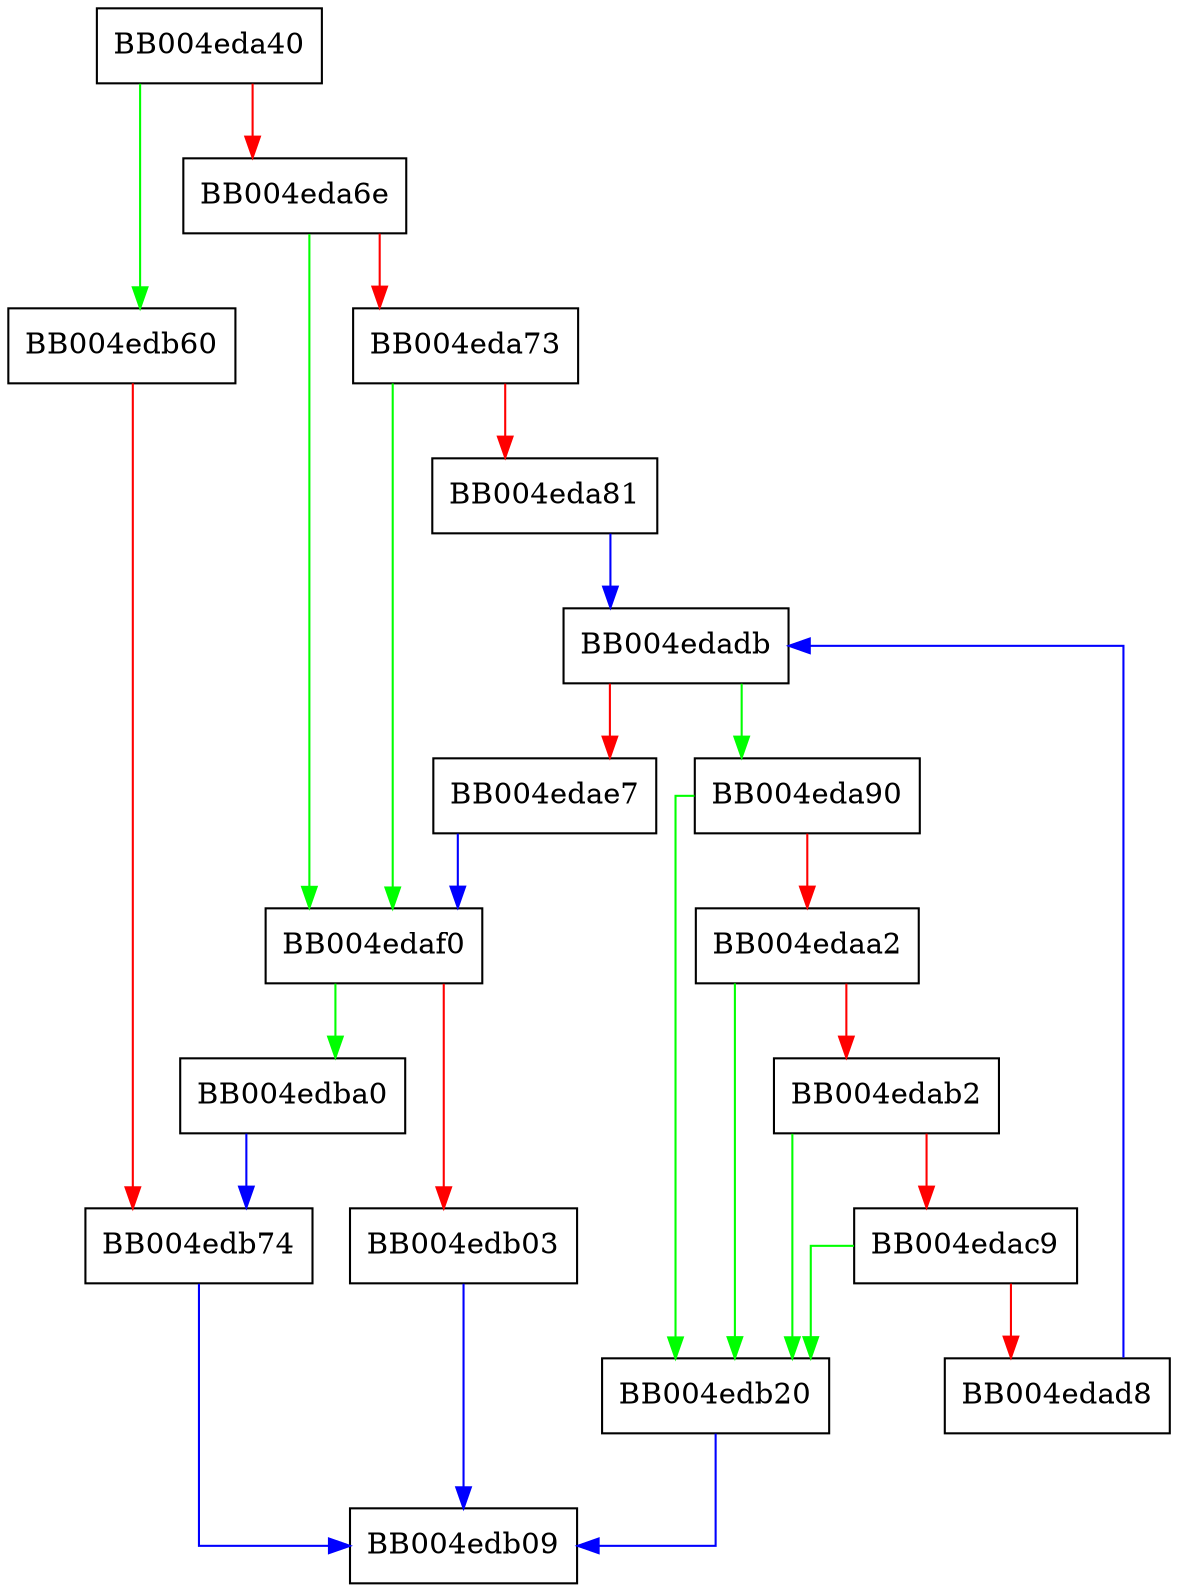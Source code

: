 digraph construct_ca_names {
  node [shape="box"];
  graph [splines=ortho];
  BB004eda40 -> BB004edb60 [color="green"];
  BB004eda40 -> BB004eda6e [color="red"];
  BB004eda6e -> BB004edaf0 [color="green"];
  BB004eda6e -> BB004eda73 [color="red"];
  BB004eda73 -> BB004edaf0 [color="green"];
  BB004eda73 -> BB004eda81 [color="red"];
  BB004eda81 -> BB004edadb [color="blue"];
  BB004eda90 -> BB004edb20 [color="green"];
  BB004eda90 -> BB004edaa2 [color="red"];
  BB004edaa2 -> BB004edb20 [color="green"];
  BB004edaa2 -> BB004edab2 [color="red"];
  BB004edab2 -> BB004edb20 [color="green"];
  BB004edab2 -> BB004edac9 [color="red"];
  BB004edac9 -> BB004edb20 [color="green"];
  BB004edac9 -> BB004edad8 [color="red"];
  BB004edad8 -> BB004edadb [color="blue"];
  BB004edadb -> BB004eda90 [color="green"];
  BB004edadb -> BB004edae7 [color="red"];
  BB004edae7 -> BB004edaf0 [color="blue"];
  BB004edaf0 -> BB004edba0 [color="green"];
  BB004edaf0 -> BB004edb03 [color="red"];
  BB004edb03 -> BB004edb09 [color="blue"];
  BB004edb20 -> BB004edb09 [color="blue"];
  BB004edb60 -> BB004edb74 [color="red"];
  BB004edb74 -> BB004edb09 [color="blue"];
  BB004edba0 -> BB004edb74 [color="blue"];
}